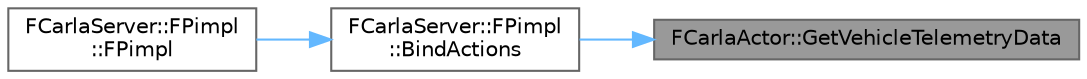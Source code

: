 digraph "FCarlaActor::GetVehicleTelemetryData"
{
 // INTERACTIVE_SVG=YES
 // LATEX_PDF_SIZE
  bgcolor="transparent";
  edge [fontname=Helvetica,fontsize=10,labelfontname=Helvetica,labelfontsize=10];
  node [fontname=Helvetica,fontsize=10,shape=box,height=0.2,width=0.4];
  rankdir="RL";
  Node1 [id="Node000001",label="FCarlaActor::GetVehicleTelemetryData",height=0.2,width=0.4,color="gray40", fillcolor="grey60", style="filled", fontcolor="black",tooltip=" "];
  Node1 -> Node2 [id="edge1_Node000001_Node000002",dir="back",color="steelblue1",style="solid",tooltip=" "];
  Node2 [id="Node000002",label="FCarlaServer::FPimpl\l::BindActions",height=0.2,width=0.4,color="grey40", fillcolor="white", style="filled",URL="$d7/d97/classFCarlaServer_1_1FPimpl.html#a675a6b572112a21e8bc011dddfd0de86",tooltip=" "];
  Node2 -> Node3 [id="edge2_Node000002_Node000003",dir="back",color="steelblue1",style="solid",tooltip=" "];
  Node3 [id="Node000003",label="FCarlaServer::FPimpl\l::FPimpl",height=0.2,width=0.4,color="grey40", fillcolor="white", style="filled",URL="$d7/d97/classFCarlaServer_1_1FPimpl.html#ab9ff29fc81bd2f9a14677941c7f7b62d",tooltip=" "];
}
